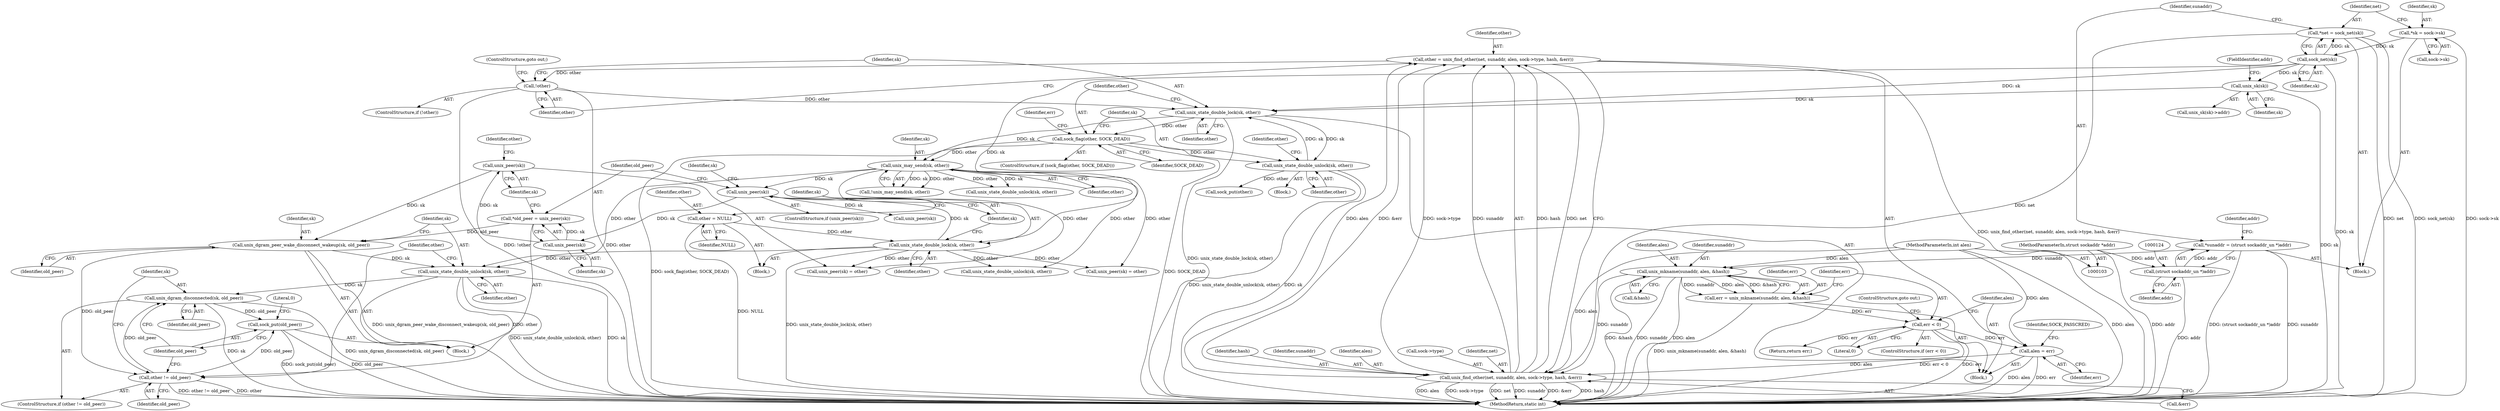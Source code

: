 digraph "0_linux_7d267278a9ece963d77eefec61630223fce08c6c_0@API" {
"1000256" [label="(Call,unix_dgram_disconnected(sk, old_peer))"];
"1000249" [label="(Call,unix_state_double_unlock(sk, other))"];
"1000246" [label="(Call,unix_dgram_peer_wake_disconnect_wakeup(sk, old_peer))"];
"1000243" [label="(Call,unix_peer(sk))"];
"1000240" [label="(Call,unix_peer(sk))"];
"1000234" [label="(Call,unix_peer(sk))"];
"1000209" [label="(Call,unix_may_send(sk, other))"];
"1000189" [label="(Call,unix_state_double_lock(sk, other))"];
"1000118" [label="(Call,sock_net(sk))"];
"1000110" [label="(Call,*sk = sock->sk)"];
"1000162" [label="(Call,unix_sk(sk))"];
"1000197" [label="(Call,unix_state_double_unlock(sk, other))"];
"1000193" [label="(Call,sock_flag(other, SOCK_DEAD))"];
"1000186" [label="(Call,!other)"];
"1000173" [label="(Call,other = unix_find_other(net, sunaddr, alen, sock->type, hash, &err))"];
"1000175" [label="(Call,unix_find_other(net, sunaddr, alen, sock->type, hash, &err))"];
"1000116" [label="(Call,*net = sock_net(sk))"];
"1000138" [label="(Call,unix_mkname(sunaddr, alen, &hash))"];
"1000121" [label="(Call,*sunaddr = (struct sockaddr_un *)addr)"];
"1000123" [label="(Call,(struct sockaddr_un *)addr)"];
"1000105" [label="(MethodParameterIn,struct sockaddr *addr)"];
"1000106" [label="(MethodParameterIn,int alen)"];
"1000148" [label="(Call,alen = err)"];
"1000144" [label="(Call,err < 0)"];
"1000136" [label="(Call,err = unix_mkname(sunaddr, alen, &hash))"];
"1000230" [label="(Call,unix_state_double_lock(sk, other))"];
"1000227" [label="(Call,other = NULL)"];
"1000238" [label="(Call,*old_peer = unix_peer(sk))"];
"1000253" [label="(Call,other != old_peer)"];
"1000259" [label="(Call,sock_put(old_peer))"];
"1000258" [label="(Identifier,old_peer)"];
"1000251" [label="(Identifier,other)"];
"1000140" [label="(Identifier,alen)"];
"1000136" [label="(Call,err = unix_mkname(sunaddr, alen, &hash))"];
"1000228" [label="(Identifier,other)"];
"1000147" [label="(ControlStructure,goto out;)"];
"1000139" [label="(Identifier,sunaddr)"];
"1000192" [label="(ControlStructure,if (sock_flag(other, SOCK_DEAD)))"];
"1000260" [label="(Identifier,old_peer)"];
"1000249" [label="(Call,unix_state_double_unlock(sk, other))"];
"1000189" [label="(Call,unix_state_double_lock(sk, other))"];
"1000174" [label="(Identifier,other)"];
"1000121" [label="(Call,*sunaddr = (struct sockaddr_un *)addr)"];
"1000122" [label="(Identifier,sunaddr)"];
"1000135" [label="(Block,)"];
"1000263" [label="(Call,unix_peer(sk) = other)"];
"1000201" [label="(Identifier,other)"];
"1000163" [label="(Identifier,sk)"];
"1000164" [label="(FieldIdentifier,addr)"];
"1000250" [label="(Identifier,sk)"];
"1000186" [label="(Call,!other)"];
"1000162" [label="(Call,unix_sk(sk))"];
"1000182" [label="(Identifier,hash)"];
"1000209" [label="(Call,unix_may_send(sk, other))"];
"1000229" [label="(Identifier,NULL)"];
"1000195" [label="(Identifier,SOCK_DEAD)"];
"1000208" [label="(Call,!unix_may_send(sk, other))"];
"1000141" [label="(Call,&hash)"];
"1000226" [label="(Block,)"];
"1000105" [label="(MethodParameterIn,struct sockaddr *addr)"];
"1000198" [label="(Identifier,sk)"];
"1000106" [label="(MethodParameterIn,int alen)"];
"1000244" [label="(Identifier,sk)"];
"1000252" [label="(ControlStructure,if (other != old_peer))"];
"1000143" [label="(ControlStructure,if (err < 0))"];
"1000125" [label="(Identifier,addr)"];
"1000148" [label="(Call,alen = err)"];
"1000116" [label="(Call,*net = sock_net(sk))"];
"1000238" [label="(Call,*old_peer = unix_peer(sk))"];
"1000271" [label="(Literal,0)"];
"1000255" [label="(Identifier,old_peer)"];
"1000231" [label="(Identifier,sk)"];
"1000243" [label="(Call,unix_peer(sk))"];
"1000149" [label="(Identifier,alen)"];
"1000248" [label="(Identifier,old_peer)"];
"1000196" [label="(Block,)"];
"1000185" [label="(ControlStructure,if (!other))"];
"1000245" [label="(Identifier,other)"];
"1000247" [label="(Identifier,sk)"];
"1000253" [label="(Call,other != old_peer)"];
"1000191" [label="(Identifier,other)"];
"1000111" [label="(Identifier,sk)"];
"1000264" [label="(Call,unix_peer(sk))"];
"1000108" [label="(Block,)"];
"1000227" [label="(Call,other = NULL)"];
"1000194" [label="(Identifier,other)"];
"1000137" [label="(Identifier,err)"];
"1000161" [label="(Call,unix_sk(sk)->addr)"];
"1000110" [label="(Call,*sk = sock->sk)"];
"1000177" [label="(Identifier,sunaddr)"];
"1000236" [label="(Block,)"];
"1000117" [label="(Identifier,net)"];
"1000190" [label="(Identifier,sk)"];
"1000265" [label="(Identifier,sk)"];
"1000112" [label="(Call,sock->sk)"];
"1000187" [label="(Identifier,other)"];
"1000138" [label="(Call,unix_mkname(sunaddr, alen, &hash))"];
"1000188" [label="(ControlStructure,goto out;)"];
"1000183" [label="(Call,&err)"];
"1000230" [label="(Call,unix_state_double_lock(sk, other))"];
"1000204" [label="(Identifier,err)"];
"1000146" [label="(Literal,0)"];
"1000210" [label="(Identifier,sk)"];
"1000256" [label="(Call,unix_dgram_disconnected(sk, old_peer))"];
"1000132" [label="(Identifier,addr)"];
"1000118" [label="(Call,sock_net(sk))"];
"1000242" [label="(Call,unix_peer(sk) = other)"];
"1000175" [label="(Call,unix_find_other(net, sunaddr, alen, sock->type, hash, &err))"];
"1000235" [label="(Identifier,sk)"];
"1000199" [label="(Identifier,other)"];
"1000234" [label="(Call,unix_peer(sk))"];
"1000178" [label="(Identifier,alen)"];
"1000150" [label="(Identifier,err)"];
"1000232" [label="(Identifier,other)"];
"1000246" [label="(Call,unix_dgram_peer_wake_disconnect_wakeup(sk, old_peer))"];
"1000154" [label="(Identifier,SOCK_PASSCRED)"];
"1000233" [label="(ControlStructure,if (unix_peer(sk)))"];
"1000267" [label="(Call,unix_state_double_unlock(sk, other))"];
"1000273" [label="(Call,unix_state_double_unlock(sk, other))"];
"1000179" [label="(Call,sock->type)"];
"1000145" [label="(Identifier,err)"];
"1000279" [label="(Return,return err;)"];
"1000240" [label="(Call,unix_peer(sk))"];
"1000119" [label="(Identifier,sk)"];
"1000144" [label="(Call,err < 0)"];
"1000176" [label="(Identifier,net)"];
"1000257" [label="(Identifier,sk)"];
"1000197" [label="(Call,unix_state_double_unlock(sk, other))"];
"1000259" [label="(Call,sock_put(old_peer))"];
"1000173" [label="(Call,other = unix_find_other(net, sunaddr, alen, sock->type, hash, &err))"];
"1000254" [label="(Identifier,other)"];
"1000281" [label="(MethodReturn,static int)"];
"1000241" [label="(Identifier,sk)"];
"1000200" [label="(Call,sock_put(other))"];
"1000239" [label="(Identifier,old_peer)"];
"1000123" [label="(Call,(struct sockaddr_un *)addr)"];
"1000211" [label="(Identifier,other)"];
"1000193" [label="(Call,sock_flag(other, SOCK_DEAD))"];
"1000256" -> "1000252"  [label="AST: "];
"1000256" -> "1000258"  [label="CFG: "];
"1000257" -> "1000256"  [label="AST: "];
"1000258" -> "1000256"  [label="AST: "];
"1000260" -> "1000256"  [label="CFG: "];
"1000256" -> "1000281"  [label="DDG: sk"];
"1000256" -> "1000281"  [label="DDG: unix_dgram_disconnected(sk, old_peer)"];
"1000249" -> "1000256"  [label="DDG: sk"];
"1000253" -> "1000256"  [label="DDG: old_peer"];
"1000256" -> "1000259"  [label="DDG: old_peer"];
"1000249" -> "1000236"  [label="AST: "];
"1000249" -> "1000251"  [label="CFG: "];
"1000250" -> "1000249"  [label="AST: "];
"1000251" -> "1000249"  [label="AST: "];
"1000254" -> "1000249"  [label="CFG: "];
"1000249" -> "1000281"  [label="DDG: sk"];
"1000249" -> "1000281"  [label="DDG: unix_state_double_unlock(sk, other)"];
"1000246" -> "1000249"  [label="DDG: sk"];
"1000230" -> "1000249"  [label="DDG: other"];
"1000209" -> "1000249"  [label="DDG: other"];
"1000249" -> "1000253"  [label="DDG: other"];
"1000246" -> "1000236"  [label="AST: "];
"1000246" -> "1000248"  [label="CFG: "];
"1000247" -> "1000246"  [label="AST: "];
"1000248" -> "1000246"  [label="AST: "];
"1000250" -> "1000246"  [label="CFG: "];
"1000246" -> "1000281"  [label="DDG: unix_dgram_peer_wake_disconnect_wakeup(sk, old_peer)"];
"1000243" -> "1000246"  [label="DDG: sk"];
"1000238" -> "1000246"  [label="DDG: old_peer"];
"1000246" -> "1000253"  [label="DDG: old_peer"];
"1000243" -> "1000242"  [label="AST: "];
"1000243" -> "1000244"  [label="CFG: "];
"1000244" -> "1000243"  [label="AST: "];
"1000245" -> "1000243"  [label="CFG: "];
"1000240" -> "1000243"  [label="DDG: sk"];
"1000240" -> "1000238"  [label="AST: "];
"1000240" -> "1000241"  [label="CFG: "];
"1000241" -> "1000240"  [label="AST: "];
"1000238" -> "1000240"  [label="CFG: "];
"1000240" -> "1000238"  [label="DDG: sk"];
"1000234" -> "1000240"  [label="DDG: sk"];
"1000234" -> "1000233"  [label="AST: "];
"1000234" -> "1000235"  [label="CFG: "];
"1000235" -> "1000234"  [label="AST: "];
"1000239" -> "1000234"  [label="CFG: "];
"1000265" -> "1000234"  [label="CFG: "];
"1000209" -> "1000234"  [label="DDG: sk"];
"1000230" -> "1000234"  [label="DDG: sk"];
"1000234" -> "1000264"  [label="DDG: sk"];
"1000209" -> "1000208"  [label="AST: "];
"1000209" -> "1000211"  [label="CFG: "];
"1000210" -> "1000209"  [label="AST: "];
"1000211" -> "1000209"  [label="AST: "];
"1000208" -> "1000209"  [label="CFG: "];
"1000209" -> "1000208"  [label="DDG: sk"];
"1000209" -> "1000208"  [label="DDG: other"];
"1000189" -> "1000209"  [label="DDG: sk"];
"1000193" -> "1000209"  [label="DDG: other"];
"1000209" -> "1000242"  [label="DDG: other"];
"1000209" -> "1000263"  [label="DDG: other"];
"1000209" -> "1000267"  [label="DDG: other"];
"1000209" -> "1000273"  [label="DDG: sk"];
"1000209" -> "1000273"  [label="DDG: other"];
"1000189" -> "1000135"  [label="AST: "];
"1000189" -> "1000191"  [label="CFG: "];
"1000190" -> "1000189"  [label="AST: "];
"1000191" -> "1000189"  [label="AST: "];
"1000194" -> "1000189"  [label="CFG: "];
"1000189" -> "1000281"  [label="DDG: unix_state_double_lock(sk, other)"];
"1000118" -> "1000189"  [label="DDG: sk"];
"1000162" -> "1000189"  [label="DDG: sk"];
"1000197" -> "1000189"  [label="DDG: sk"];
"1000186" -> "1000189"  [label="DDG: other"];
"1000189" -> "1000193"  [label="DDG: other"];
"1000189" -> "1000197"  [label="DDG: sk"];
"1000118" -> "1000116"  [label="AST: "];
"1000118" -> "1000119"  [label="CFG: "];
"1000119" -> "1000118"  [label="AST: "];
"1000116" -> "1000118"  [label="CFG: "];
"1000118" -> "1000281"  [label="DDG: sk"];
"1000118" -> "1000116"  [label="DDG: sk"];
"1000110" -> "1000118"  [label="DDG: sk"];
"1000118" -> "1000162"  [label="DDG: sk"];
"1000118" -> "1000230"  [label="DDG: sk"];
"1000110" -> "1000108"  [label="AST: "];
"1000110" -> "1000112"  [label="CFG: "];
"1000111" -> "1000110"  [label="AST: "];
"1000112" -> "1000110"  [label="AST: "];
"1000117" -> "1000110"  [label="CFG: "];
"1000110" -> "1000281"  [label="DDG: sock->sk"];
"1000162" -> "1000161"  [label="AST: "];
"1000162" -> "1000163"  [label="CFG: "];
"1000163" -> "1000162"  [label="AST: "];
"1000164" -> "1000162"  [label="CFG: "];
"1000162" -> "1000281"  [label="DDG: sk"];
"1000197" -> "1000196"  [label="AST: "];
"1000197" -> "1000199"  [label="CFG: "];
"1000198" -> "1000197"  [label="AST: "];
"1000199" -> "1000197"  [label="AST: "];
"1000201" -> "1000197"  [label="CFG: "];
"1000197" -> "1000281"  [label="DDG: unix_state_double_unlock(sk, other)"];
"1000197" -> "1000281"  [label="DDG: sk"];
"1000193" -> "1000197"  [label="DDG: other"];
"1000197" -> "1000200"  [label="DDG: other"];
"1000193" -> "1000192"  [label="AST: "];
"1000193" -> "1000195"  [label="CFG: "];
"1000194" -> "1000193"  [label="AST: "];
"1000195" -> "1000193"  [label="AST: "];
"1000198" -> "1000193"  [label="CFG: "];
"1000204" -> "1000193"  [label="CFG: "];
"1000193" -> "1000281"  [label="DDG: SOCK_DEAD"];
"1000193" -> "1000281"  [label="DDG: sock_flag(other, SOCK_DEAD)"];
"1000186" -> "1000185"  [label="AST: "];
"1000186" -> "1000187"  [label="CFG: "];
"1000187" -> "1000186"  [label="AST: "];
"1000188" -> "1000186"  [label="CFG: "];
"1000190" -> "1000186"  [label="CFG: "];
"1000186" -> "1000281"  [label="DDG: other"];
"1000186" -> "1000281"  [label="DDG: !other"];
"1000173" -> "1000186"  [label="DDG: other"];
"1000173" -> "1000135"  [label="AST: "];
"1000173" -> "1000175"  [label="CFG: "];
"1000174" -> "1000173"  [label="AST: "];
"1000175" -> "1000173"  [label="AST: "];
"1000187" -> "1000173"  [label="CFG: "];
"1000173" -> "1000281"  [label="DDG: unix_find_other(net, sunaddr, alen, sock->type, hash, &err)"];
"1000175" -> "1000173"  [label="DDG: sock->type"];
"1000175" -> "1000173"  [label="DDG: sunaddr"];
"1000175" -> "1000173"  [label="DDG: hash"];
"1000175" -> "1000173"  [label="DDG: net"];
"1000175" -> "1000173"  [label="DDG: alen"];
"1000175" -> "1000173"  [label="DDG: &err"];
"1000175" -> "1000183"  [label="CFG: "];
"1000176" -> "1000175"  [label="AST: "];
"1000177" -> "1000175"  [label="AST: "];
"1000178" -> "1000175"  [label="AST: "];
"1000179" -> "1000175"  [label="AST: "];
"1000182" -> "1000175"  [label="AST: "];
"1000183" -> "1000175"  [label="AST: "];
"1000175" -> "1000281"  [label="DDG: hash"];
"1000175" -> "1000281"  [label="DDG: alen"];
"1000175" -> "1000281"  [label="DDG: sock->type"];
"1000175" -> "1000281"  [label="DDG: net"];
"1000175" -> "1000281"  [label="DDG: sunaddr"];
"1000175" -> "1000281"  [label="DDG: &err"];
"1000116" -> "1000175"  [label="DDG: net"];
"1000138" -> "1000175"  [label="DDG: sunaddr"];
"1000148" -> "1000175"  [label="DDG: alen"];
"1000106" -> "1000175"  [label="DDG: alen"];
"1000116" -> "1000108"  [label="AST: "];
"1000117" -> "1000116"  [label="AST: "];
"1000122" -> "1000116"  [label="CFG: "];
"1000116" -> "1000281"  [label="DDG: sock_net(sk)"];
"1000116" -> "1000281"  [label="DDG: net"];
"1000138" -> "1000136"  [label="AST: "];
"1000138" -> "1000141"  [label="CFG: "];
"1000139" -> "1000138"  [label="AST: "];
"1000140" -> "1000138"  [label="AST: "];
"1000141" -> "1000138"  [label="AST: "];
"1000136" -> "1000138"  [label="CFG: "];
"1000138" -> "1000281"  [label="DDG: &hash"];
"1000138" -> "1000281"  [label="DDG: sunaddr"];
"1000138" -> "1000281"  [label="DDG: alen"];
"1000138" -> "1000136"  [label="DDG: sunaddr"];
"1000138" -> "1000136"  [label="DDG: alen"];
"1000138" -> "1000136"  [label="DDG: &hash"];
"1000121" -> "1000138"  [label="DDG: sunaddr"];
"1000106" -> "1000138"  [label="DDG: alen"];
"1000121" -> "1000108"  [label="AST: "];
"1000121" -> "1000123"  [label="CFG: "];
"1000122" -> "1000121"  [label="AST: "];
"1000123" -> "1000121"  [label="AST: "];
"1000132" -> "1000121"  [label="CFG: "];
"1000121" -> "1000281"  [label="DDG: (struct sockaddr_un *)addr"];
"1000121" -> "1000281"  [label="DDG: sunaddr"];
"1000123" -> "1000121"  [label="DDG: addr"];
"1000123" -> "1000125"  [label="CFG: "];
"1000124" -> "1000123"  [label="AST: "];
"1000125" -> "1000123"  [label="AST: "];
"1000123" -> "1000281"  [label="DDG: addr"];
"1000105" -> "1000123"  [label="DDG: addr"];
"1000105" -> "1000103"  [label="AST: "];
"1000105" -> "1000281"  [label="DDG: addr"];
"1000106" -> "1000103"  [label="AST: "];
"1000106" -> "1000281"  [label="DDG: alen"];
"1000106" -> "1000148"  [label="DDG: alen"];
"1000148" -> "1000135"  [label="AST: "];
"1000148" -> "1000150"  [label="CFG: "];
"1000149" -> "1000148"  [label="AST: "];
"1000150" -> "1000148"  [label="AST: "];
"1000154" -> "1000148"  [label="CFG: "];
"1000148" -> "1000281"  [label="DDG: alen"];
"1000148" -> "1000281"  [label="DDG: err"];
"1000144" -> "1000148"  [label="DDG: err"];
"1000144" -> "1000143"  [label="AST: "];
"1000144" -> "1000146"  [label="CFG: "];
"1000145" -> "1000144"  [label="AST: "];
"1000146" -> "1000144"  [label="AST: "];
"1000147" -> "1000144"  [label="CFG: "];
"1000149" -> "1000144"  [label="CFG: "];
"1000144" -> "1000281"  [label="DDG: err < 0"];
"1000144" -> "1000281"  [label="DDG: err"];
"1000136" -> "1000144"  [label="DDG: err"];
"1000144" -> "1000279"  [label="DDG: err"];
"1000136" -> "1000135"  [label="AST: "];
"1000137" -> "1000136"  [label="AST: "];
"1000145" -> "1000136"  [label="CFG: "];
"1000136" -> "1000281"  [label="DDG: unix_mkname(sunaddr, alen, &hash)"];
"1000230" -> "1000226"  [label="AST: "];
"1000230" -> "1000232"  [label="CFG: "];
"1000231" -> "1000230"  [label="AST: "];
"1000232" -> "1000230"  [label="AST: "];
"1000235" -> "1000230"  [label="CFG: "];
"1000230" -> "1000281"  [label="DDG: unix_state_double_lock(sk, other)"];
"1000227" -> "1000230"  [label="DDG: other"];
"1000230" -> "1000242"  [label="DDG: other"];
"1000230" -> "1000263"  [label="DDG: other"];
"1000230" -> "1000267"  [label="DDG: other"];
"1000227" -> "1000226"  [label="AST: "];
"1000227" -> "1000229"  [label="CFG: "];
"1000228" -> "1000227"  [label="AST: "];
"1000229" -> "1000227"  [label="AST: "];
"1000231" -> "1000227"  [label="CFG: "];
"1000227" -> "1000281"  [label="DDG: NULL"];
"1000238" -> "1000236"  [label="AST: "];
"1000239" -> "1000238"  [label="AST: "];
"1000244" -> "1000238"  [label="CFG: "];
"1000253" -> "1000252"  [label="AST: "];
"1000253" -> "1000255"  [label="CFG: "];
"1000254" -> "1000253"  [label="AST: "];
"1000255" -> "1000253"  [label="AST: "];
"1000257" -> "1000253"  [label="CFG: "];
"1000260" -> "1000253"  [label="CFG: "];
"1000253" -> "1000281"  [label="DDG: other != old_peer"];
"1000253" -> "1000281"  [label="DDG: other"];
"1000253" -> "1000259"  [label="DDG: old_peer"];
"1000259" -> "1000236"  [label="AST: "];
"1000259" -> "1000260"  [label="CFG: "];
"1000260" -> "1000259"  [label="AST: "];
"1000271" -> "1000259"  [label="CFG: "];
"1000259" -> "1000281"  [label="DDG: sock_put(old_peer)"];
"1000259" -> "1000281"  [label="DDG: old_peer"];
}
